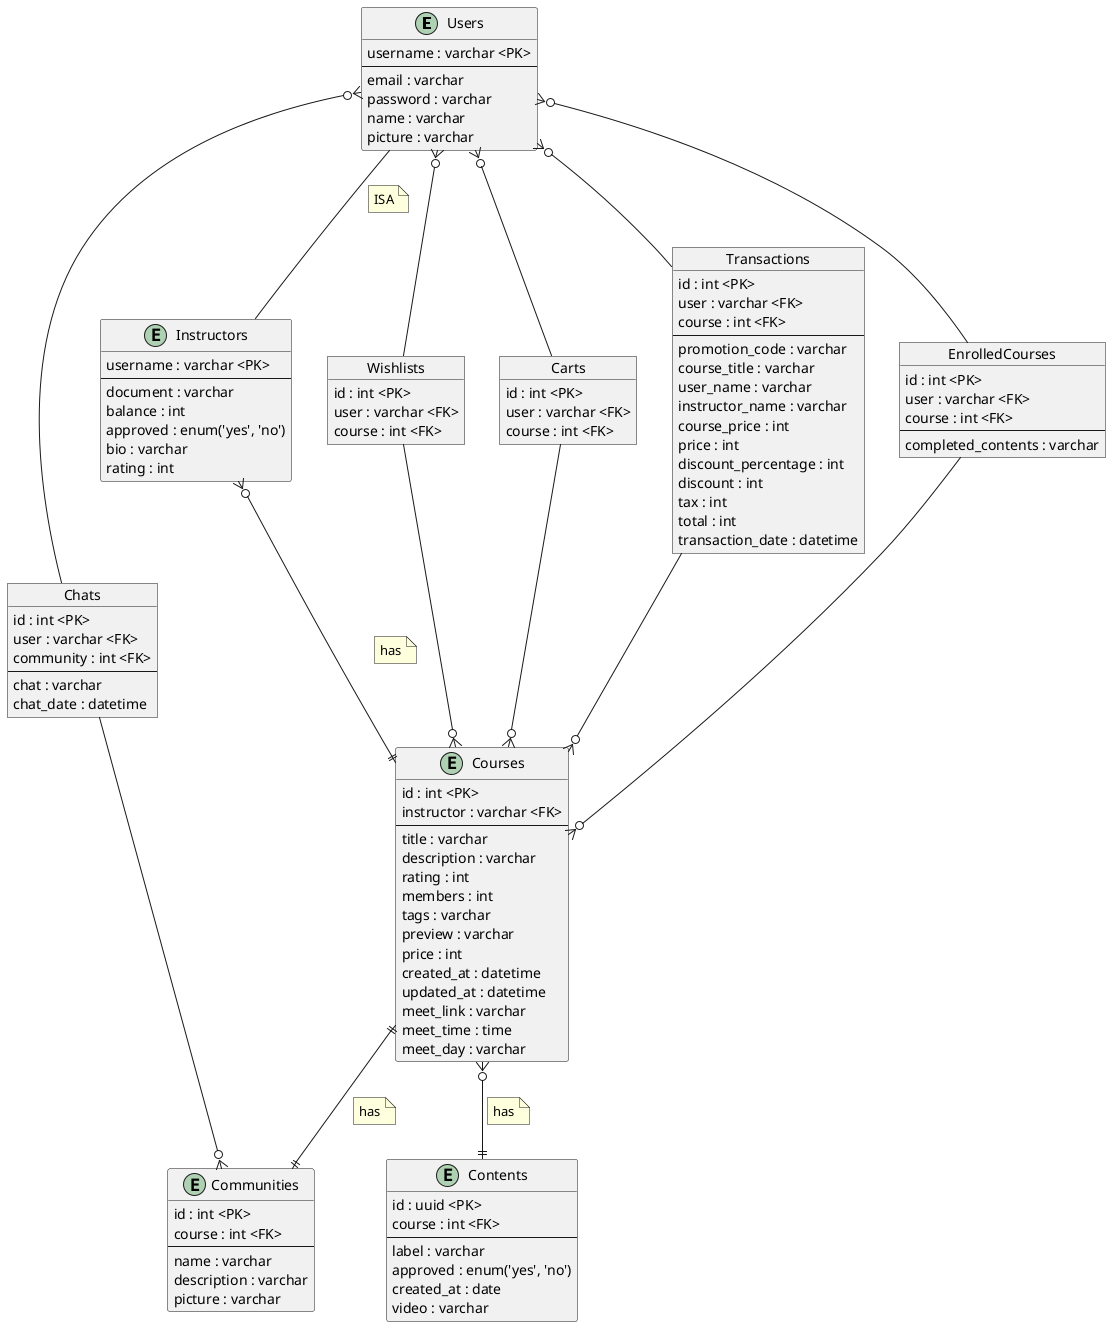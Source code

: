 @startuml LearNteach
entity Users {
    username : varchar <PK>
    --
    email : varchar
    password : varchar
    name : varchar
    picture : varchar
}

entity Communities {
    id : int <PK>
    course : int <FK>
    --
    name : varchar
    description : varchar
    picture : varchar
}

object Chats {
    id : int <PK>
    user : varchar <FK>
    community : int <FK>
    --
    chat : varchar
    chat_date : datetime
}

entity Instructors {
    username : varchar <PK>
    --
    document : varchar
    balance : int
    approved : enum('yes', 'no')
    bio : varchar
    rating : int
}

entity Courses {
    id : int <PK>
    instructor : varchar <FK>
    --
    title : varchar
    description : varchar
    rating : int
    members : int
    tags : varchar
    preview : varchar
    price : int
    created_at : datetime
    updated_at : datetime
    meet_link : varchar
    meet_time : time
    meet_day : varchar
}

object Wishlists {
    id : int <PK>
    user : varchar <FK>
    course : int <FK>
}

object Carts {
    id : int <PK>
    user : varchar <FK>
    course : int <FK>
}

object Transactions {
    id : int <PK>
    user : varchar <FK>
    course : int <FK>
    --
    promotion_code : varchar
    course_title : varchar
    user_name : varchar
    instructor_name : varchar
    course_price : int
    price : int
    discount_percentage : int
    discount : int
    tax : int
    total : int
    transaction_date : datetime
}

object EnrolledCourses {
    id : int <PK>
    user : varchar <FK>
    course : int <FK>
    --
    completed_contents : varchar
}

entity Contents {
    id : uuid <PK>
    course : int <FK>
    --
    label : varchar
    approved : enum('yes', 'no')
    created_at : date
    video : varchar
}

Users }o-- Wishlists
Wishlists --o{ Courses

Users }o-- EnrolledCourses
EnrolledCourses --o{ Courses

Users }o-- Carts
Carts --o{ Courses

Users }o-- Transactions
Transactions --o{ Courses

Courses }o--|| Contents
note on link
    has
end note

Users -- Instructors
note on link
    ISA
end note

Instructors }o--|| Courses
note on link
    has
end note

Courses ||--|| Communities
note on link
    has
end note

Users }o-- Chats
Chats --o{ Communities

@enduml